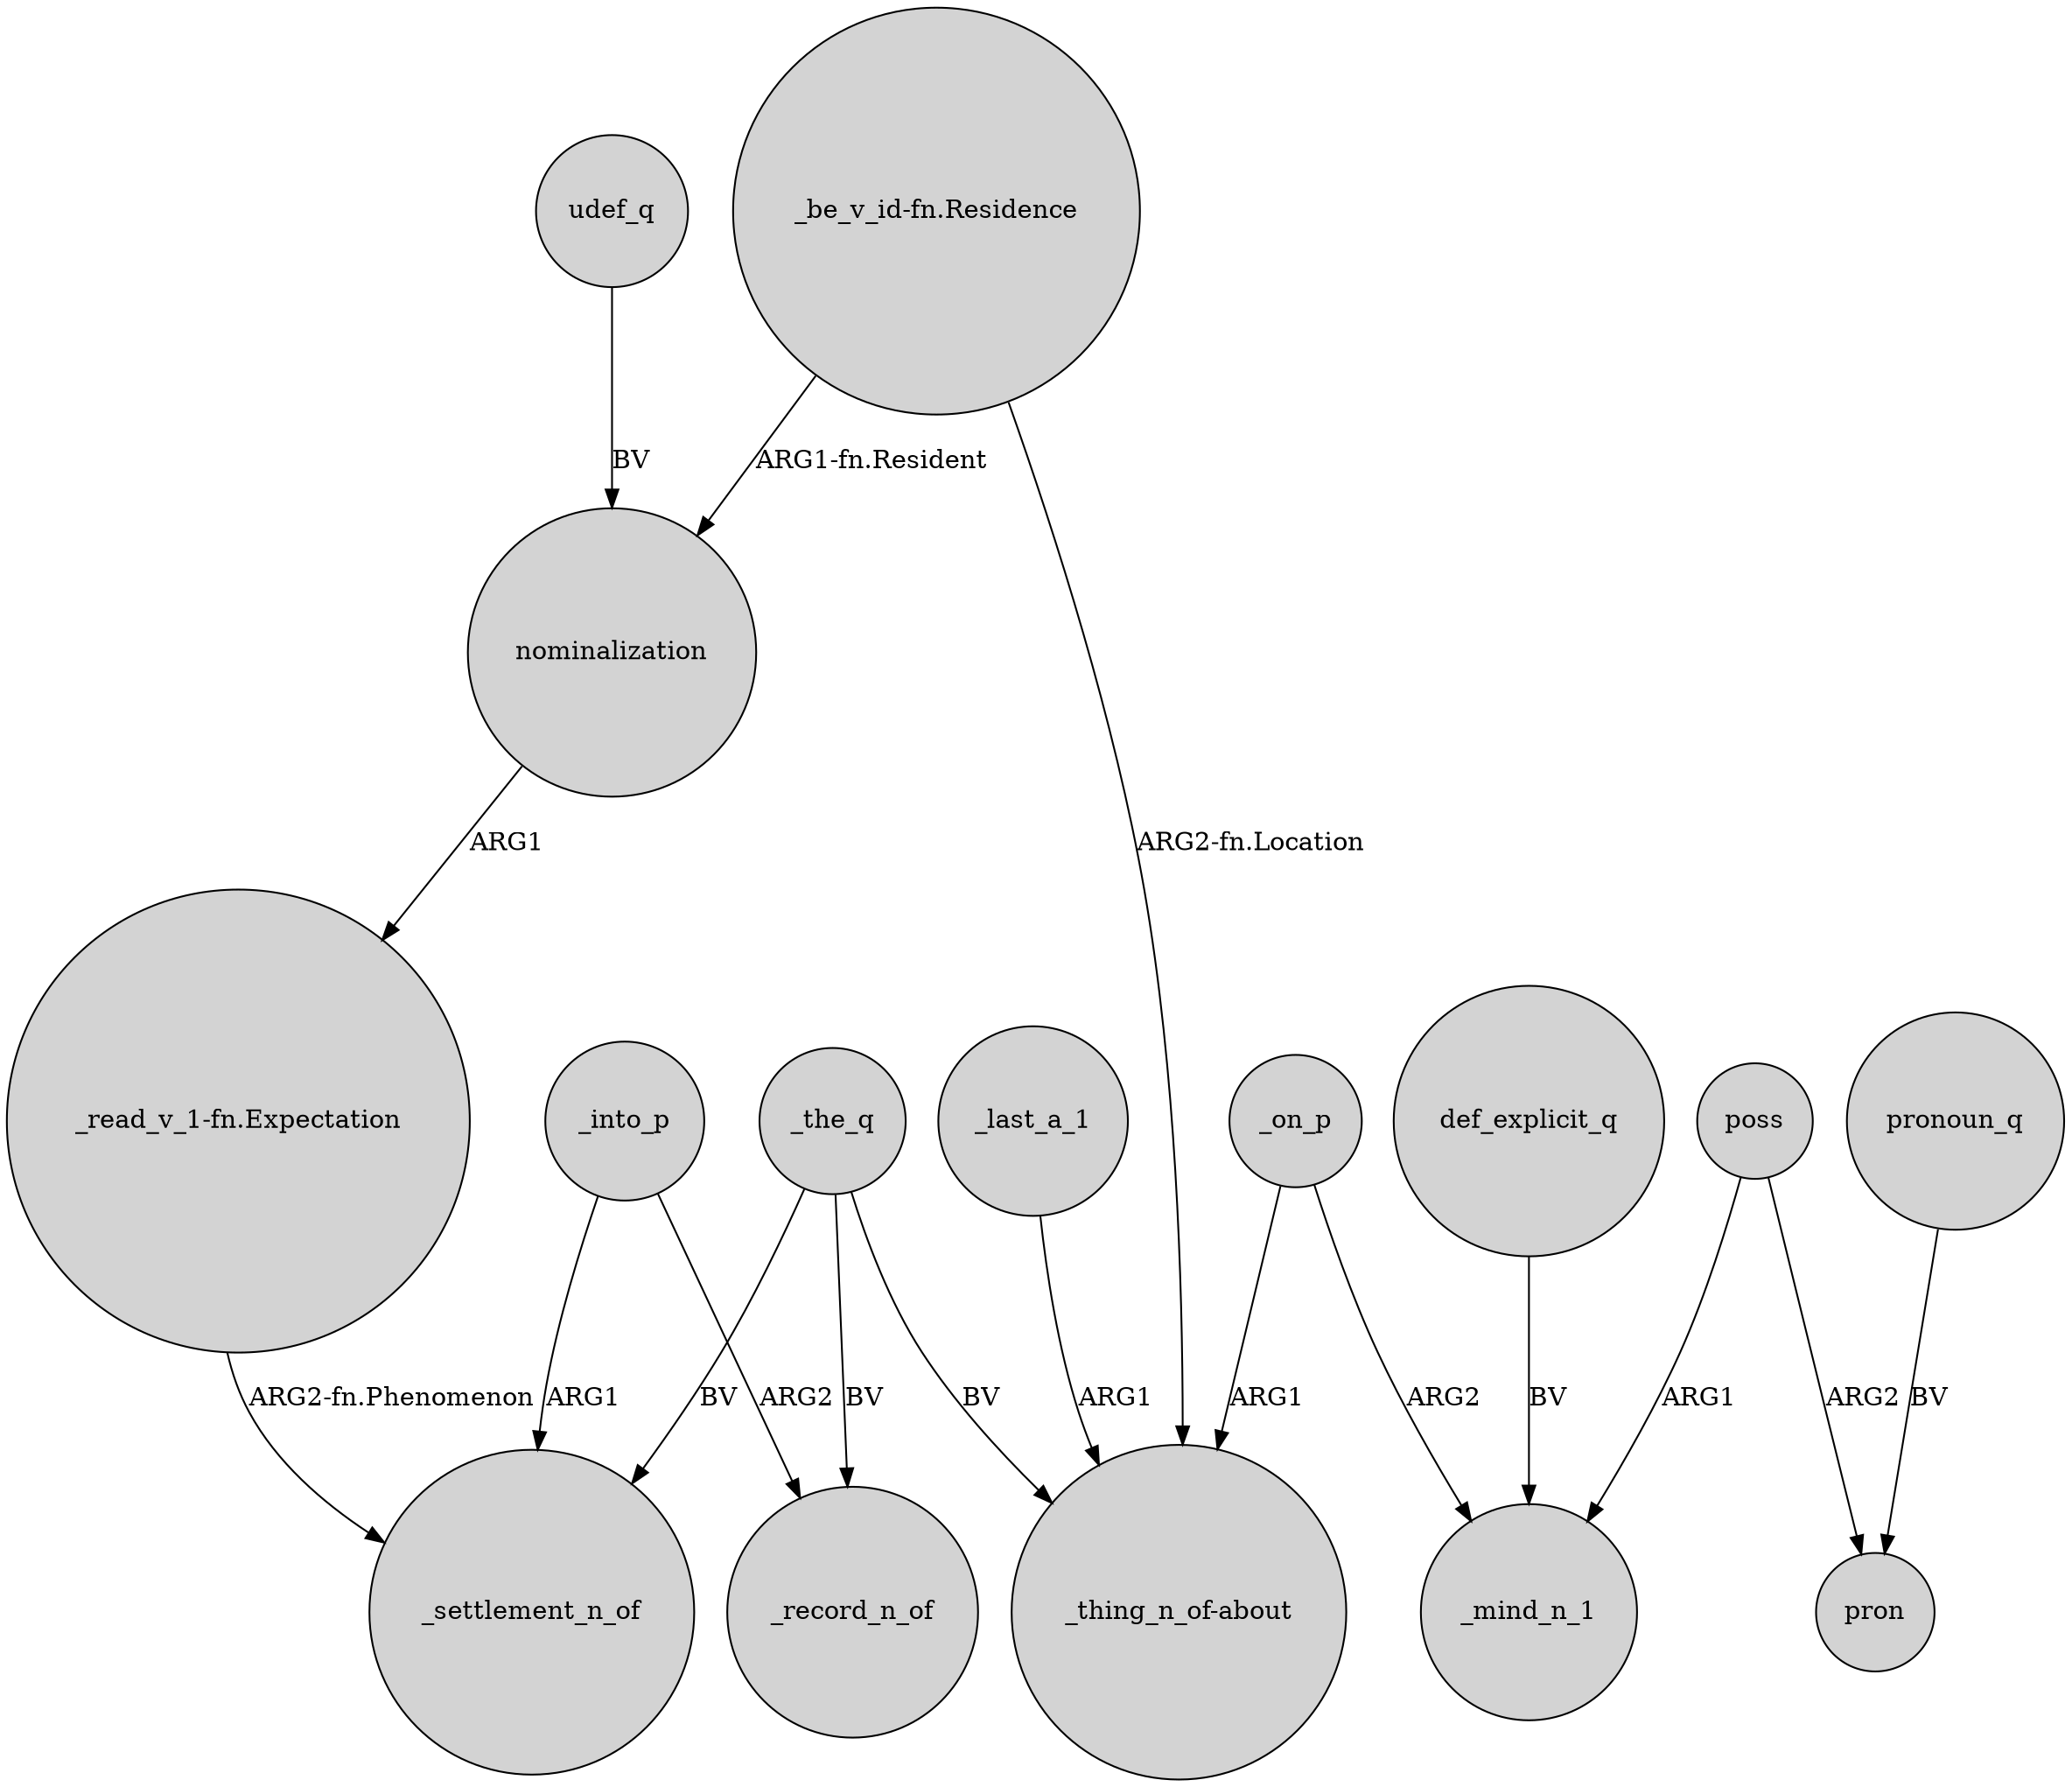 digraph {
	node [shape=circle style=filled]
	nominalization -> "_read_v_1-fn.Expectation" [label=ARG1]
	_the_q -> "_thing_n_of-about" [label=BV]
	_on_p -> "_thing_n_of-about" [label=ARG1]
	_the_q -> _settlement_n_of [label=BV]
	_last_a_1 -> "_thing_n_of-about" [label=ARG1]
	_into_p -> _settlement_n_of [label=ARG1]
	poss -> _mind_n_1 [label=ARG1]
	poss -> pron [label=ARG2]
	"_be_v_id-fn.Residence" -> nominalization [label="ARG1-fn.Resident"]
	def_explicit_q -> _mind_n_1 [label=BV]
	"_read_v_1-fn.Expectation" -> _settlement_n_of [label="ARG2-fn.Phenomenon"]
	pronoun_q -> pron [label=BV]
	_on_p -> _mind_n_1 [label=ARG2]
	_the_q -> _record_n_of [label=BV]
	"_be_v_id-fn.Residence" -> "_thing_n_of-about" [label="ARG2-fn.Location"]
	udef_q -> nominalization [label=BV]
	_into_p -> _record_n_of [label=ARG2]
}
